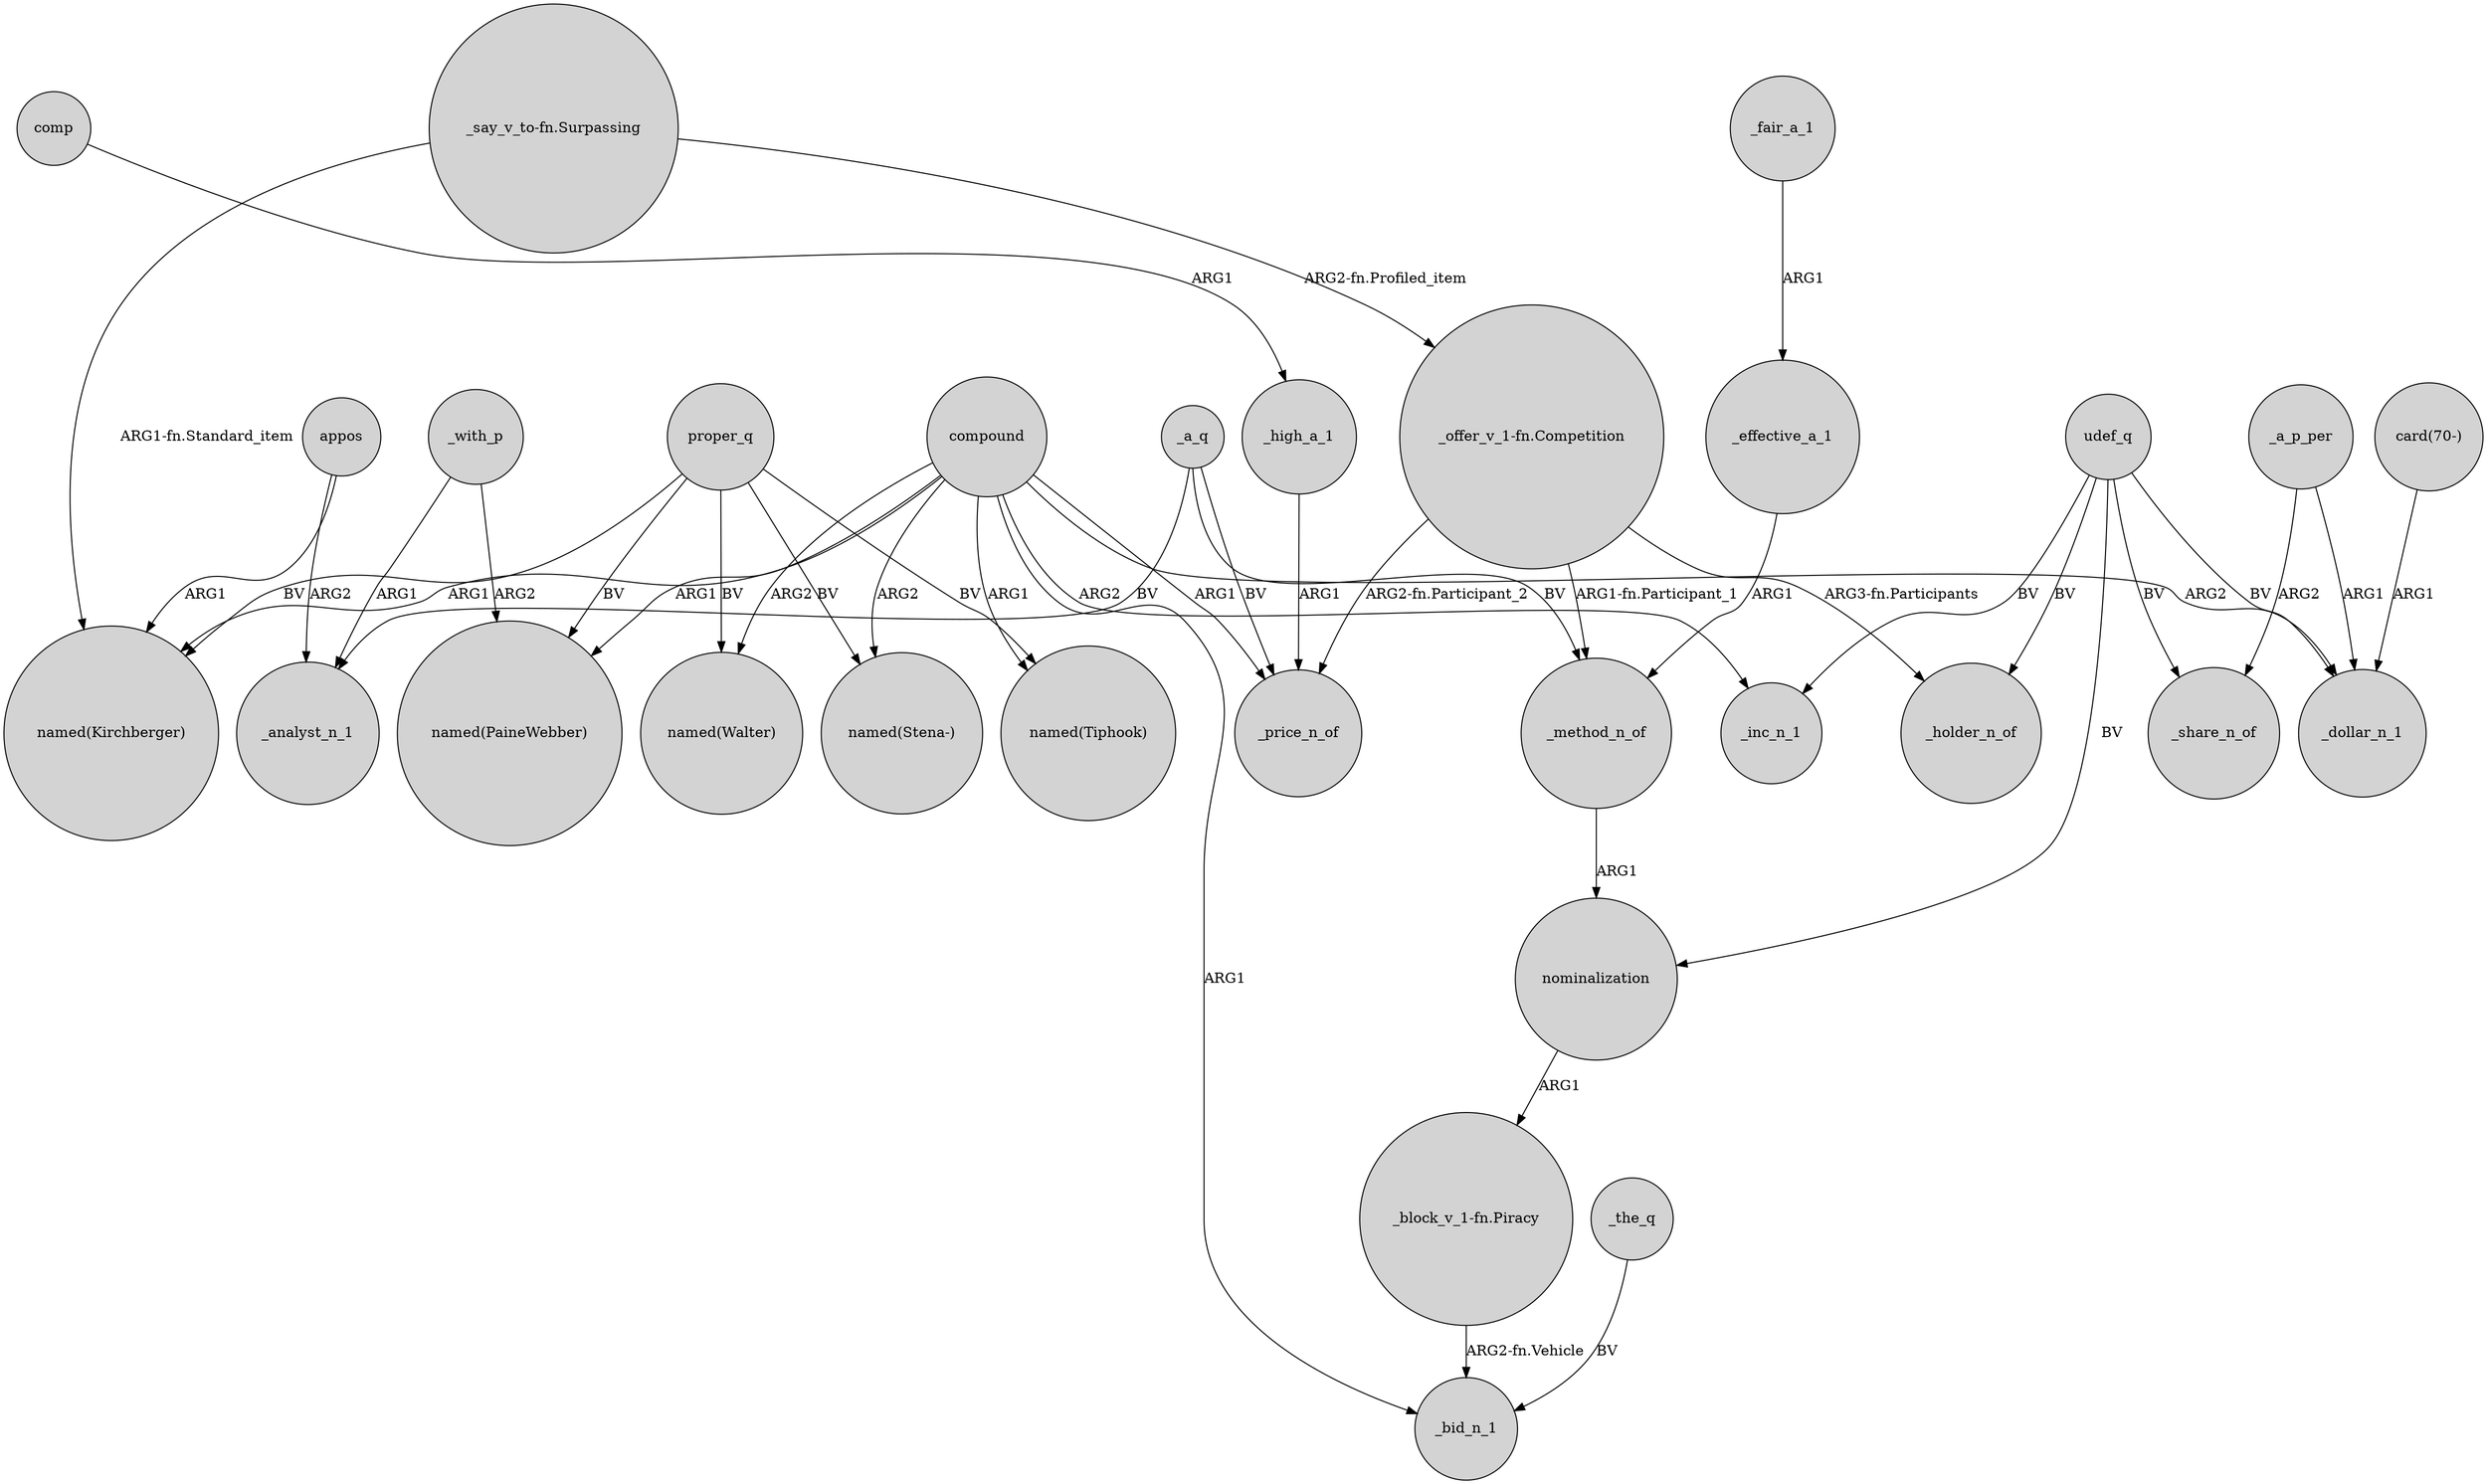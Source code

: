 digraph {
	node [shape=circle style=filled]
	_fair_a_1 -> _effective_a_1 [label=ARG1]
	udef_q -> nominalization [label=BV]
	appos -> "named(Kirchberger)" [label=ARG1]
	proper_q -> "named(Tiphook)" [label=BV]
	proper_q -> "named(Walter)" [label=BV]
	compound -> "named(Walter)" [label=ARG2]
	_with_p -> _analyst_n_1 [label=ARG1]
	compound -> _dollar_n_1 [label=ARG2]
	proper_q -> "named(Kirchberger)" [label=BV]
	_effective_a_1 -> _method_n_of [label=ARG1]
	"_offer_v_1-fn.Competition" -> _holder_n_of [label="ARG3-fn.Participants"]
	"_offer_v_1-fn.Competition" -> _price_n_of [label="ARG2-fn.Participant_2"]
	proper_q -> "named(PaineWebber)" [label=BV]
	nominalization -> "_block_v_1-fn.Piracy" [label=ARG1]
	compound -> "named(Tiphook)" [label=ARG1]
	_high_a_1 -> _price_n_of [label=ARG1]
	_a_q -> _analyst_n_1 [label=BV]
	udef_q -> _inc_n_1 [label=BV]
	compound -> "named(Stena-)" [label=ARG2]
	compound -> _inc_n_1 [label=ARG2]
	_a_p_per -> _share_n_of [label=ARG2]
	appos -> _analyst_n_1 [label=ARG2]
	_a_q -> _method_n_of [label=BV]
	"_say_v_to-fn.Surpassing" -> "named(Kirchberger)" [label="ARG1-fn.Standard_item"]
	udef_q -> _holder_n_of [label=BV]
	comp -> _high_a_1 [label=ARG1]
	udef_q -> _share_n_of [label=BV]
	"_block_v_1-fn.Piracy" -> _bid_n_1 [label="ARG2-fn.Vehicle"]
	udef_q -> _dollar_n_1 [label=BV]
	"card(70-)" -> _dollar_n_1 [label=ARG1]
	"_say_v_to-fn.Surpassing" -> "_offer_v_1-fn.Competition" [label="ARG2-fn.Profiled_item"]
	_a_p_per -> _dollar_n_1 [label=ARG1]
	proper_q -> "named(Stena-)" [label=BV]
	compound -> "named(PaineWebber)" [label=ARG1]
	compound -> "named(Kirchberger)" [label=ARG1]
	_method_n_of -> nominalization [label=ARG1]
	compound -> _price_n_of [label=ARG1]
	compound -> _bid_n_1 [label=ARG1]
	_with_p -> "named(PaineWebber)" [label=ARG2]
	"_offer_v_1-fn.Competition" -> _method_n_of [label="ARG1-fn.Participant_1"]
	_a_q -> _price_n_of [label=BV]
	_the_q -> _bid_n_1 [label=BV]
}
